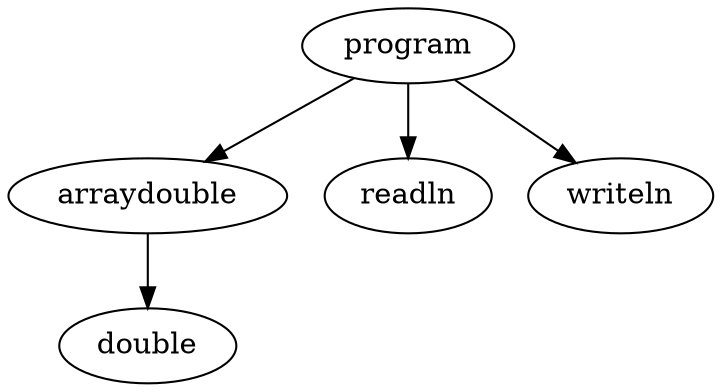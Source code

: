 digraph call_graph {
  program;
  arraydouble -> double;
  program -> arraydouble;
  program -> readln;
  program -> writeln;
}
